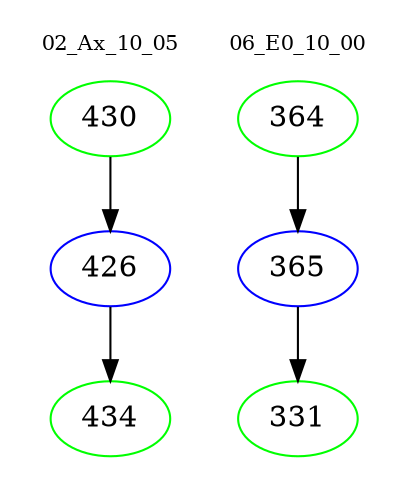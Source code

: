 digraph{
subgraph cluster_0 {
color = white
label = "02_Ax_10_05";
fontsize=10;
T0_430 [label="430", color="green"]
T0_430 -> T0_426 [color="black"]
T0_426 [label="426", color="blue"]
T0_426 -> T0_434 [color="black"]
T0_434 [label="434", color="green"]
}
subgraph cluster_1 {
color = white
label = "06_E0_10_00";
fontsize=10;
T1_364 [label="364", color="green"]
T1_364 -> T1_365 [color="black"]
T1_365 [label="365", color="blue"]
T1_365 -> T1_331 [color="black"]
T1_331 [label="331", color="green"]
}
}
